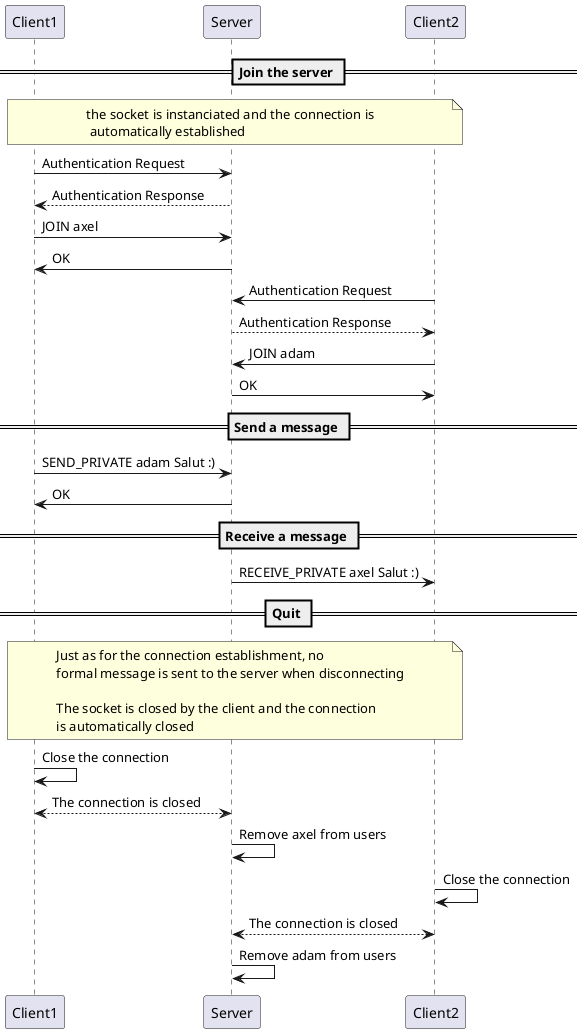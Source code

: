 @startuml
'https://plantuml.com/sequence-diagram

== Join the server ==

note across :the socket is instanciated and the connection is\n automatically established
Client1 -> Server: Authentication Request
Server --> Client1: Authentication Response


Client1 -> Server: JOIN axel
Server -> Client1: OK

Client2 -> Server: Authentication Request
Server --> Client2: Authentication Response

Client2 -> Server : JOIN adam
Server -> Client2: OK

== Send a message ==

Client1 -> Server: SEND_PRIVATE adam Salut :)
Server -> Client1: OK


== Receive a message ==

Server -> Client2: RECEIVE_PRIVATE axel Salut :)

== Quit ==
note across: Just as for the connection establishment, no\nformal message is sent to the server when disconnecting\n\nThe socket is closed by the client and the connection\nis automatically closed

Client1 -> Client1: Close the connection
Client1 <--> Server : The connection is closed
Server -> Server: Remove axel from users

Client2 -> Client2: Close the connection
Client2 <--> Server : The connection is closed
Server -> Server: Remove adam from users

@enduml